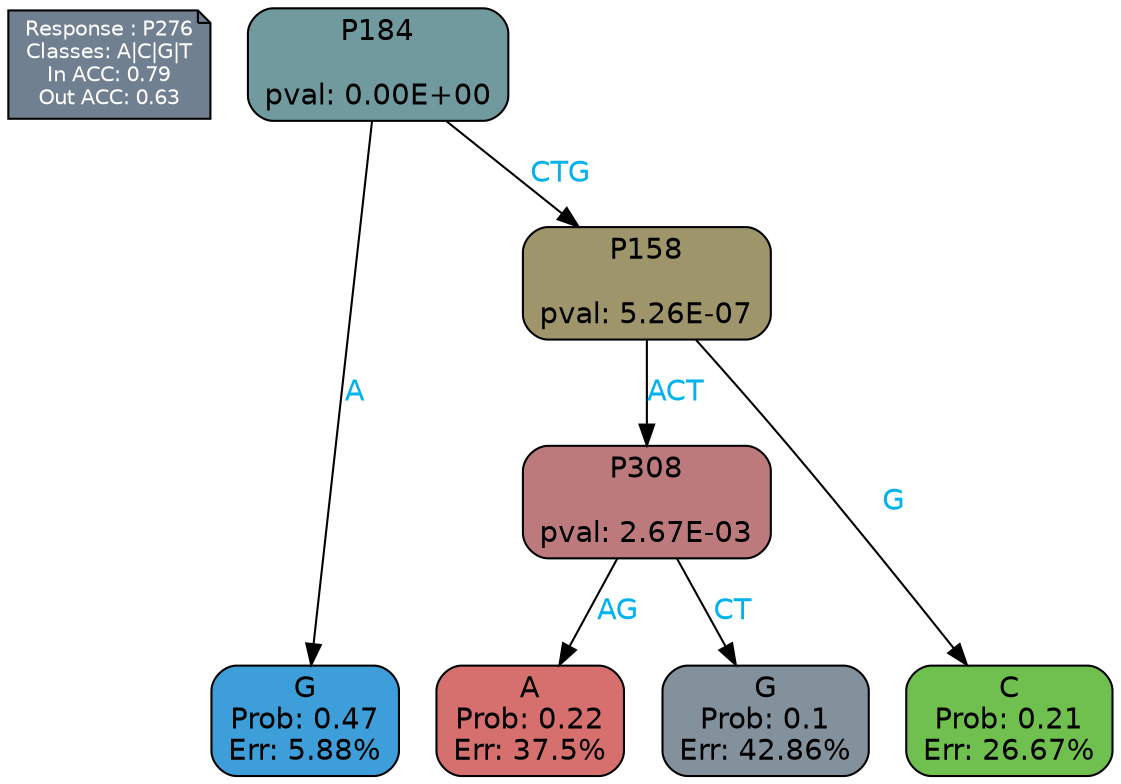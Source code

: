 digraph Tree {
node [shape=box, style="filled, rounded", color="black", fontname=helvetica] ;
graph [ranksep=equally, splines=polylines, bgcolor=transparent, dpi=600] ;
edge [fontname=helvetica] ;
LEGEND [label="Response : P276
Classes: A|C|G|T
In ACC: 0.79
Out ACC: 0.63
",shape=note,align=left,style=filled,fillcolor="slategray",fontcolor="white",fontsize=10];1 [label="P184

pval: 0.00E+00", fillcolor="#719a9f"] ;
2 [label="G
Prob: 0.47
Err: 5.88%", fillcolor="#3e9eda"] ;
3 [label="P158

pval: 5.26E-07", fillcolor="#9e966a"] ;
4 [label="P308

pval: 2.67E-03", fillcolor="#bd7a7c"] ;
5 [label="A
Prob: 0.22
Err: 37.5%", fillcolor="#d6706e"] ;
6 [label="G
Prob: 0.1
Err: 42.86%", fillcolor="#82919b"] ;
7 [label="C
Prob: 0.21
Err: 26.67%", fillcolor="#6fc04f"] ;
1 -> 2 [label="A",fontcolor=deepskyblue2] ;
1 -> 3 [label="CTG",fontcolor=deepskyblue2] ;
3 -> 4 [label="ACT",fontcolor=deepskyblue2] ;
3 -> 7 [label="G",fontcolor=deepskyblue2] ;
4 -> 5 [label="AG",fontcolor=deepskyblue2] ;
4 -> 6 [label="CT",fontcolor=deepskyblue2] ;
{rank = same; 2;5;6;7;}{rank = same; LEGEND;1;}}